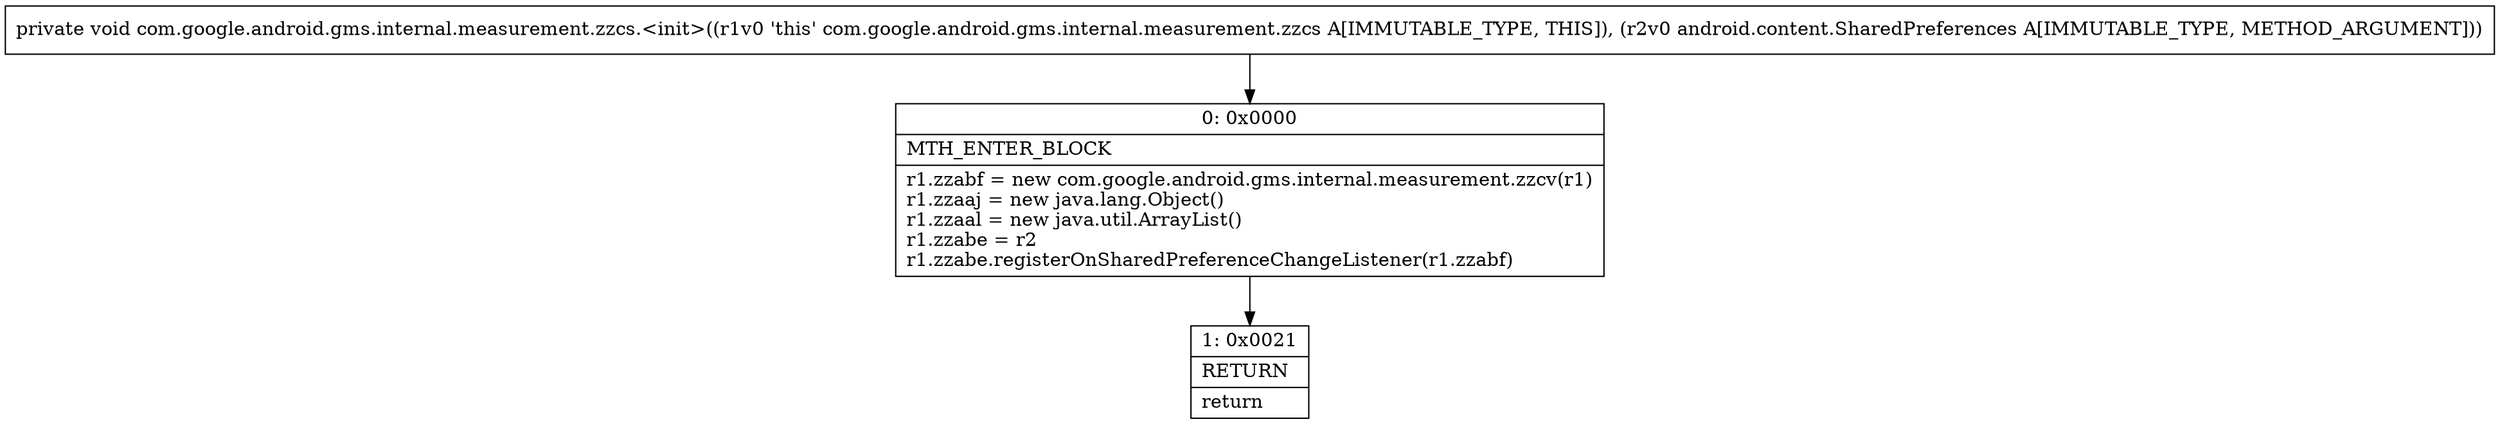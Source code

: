 digraph "CFG forcom.google.android.gms.internal.measurement.zzcs.\<init\>(Landroid\/content\/SharedPreferences;)V" {
Node_0 [shape=record,label="{0\:\ 0x0000|MTH_ENTER_BLOCK\l|r1.zzabf = new com.google.android.gms.internal.measurement.zzcv(r1)\lr1.zzaaj = new java.lang.Object()\lr1.zzaal = new java.util.ArrayList()\lr1.zzabe = r2\lr1.zzabe.registerOnSharedPreferenceChangeListener(r1.zzabf)\l}"];
Node_1 [shape=record,label="{1\:\ 0x0021|RETURN\l|return\l}"];
MethodNode[shape=record,label="{private void com.google.android.gms.internal.measurement.zzcs.\<init\>((r1v0 'this' com.google.android.gms.internal.measurement.zzcs A[IMMUTABLE_TYPE, THIS]), (r2v0 android.content.SharedPreferences A[IMMUTABLE_TYPE, METHOD_ARGUMENT])) }"];
MethodNode -> Node_0;
Node_0 -> Node_1;
}

